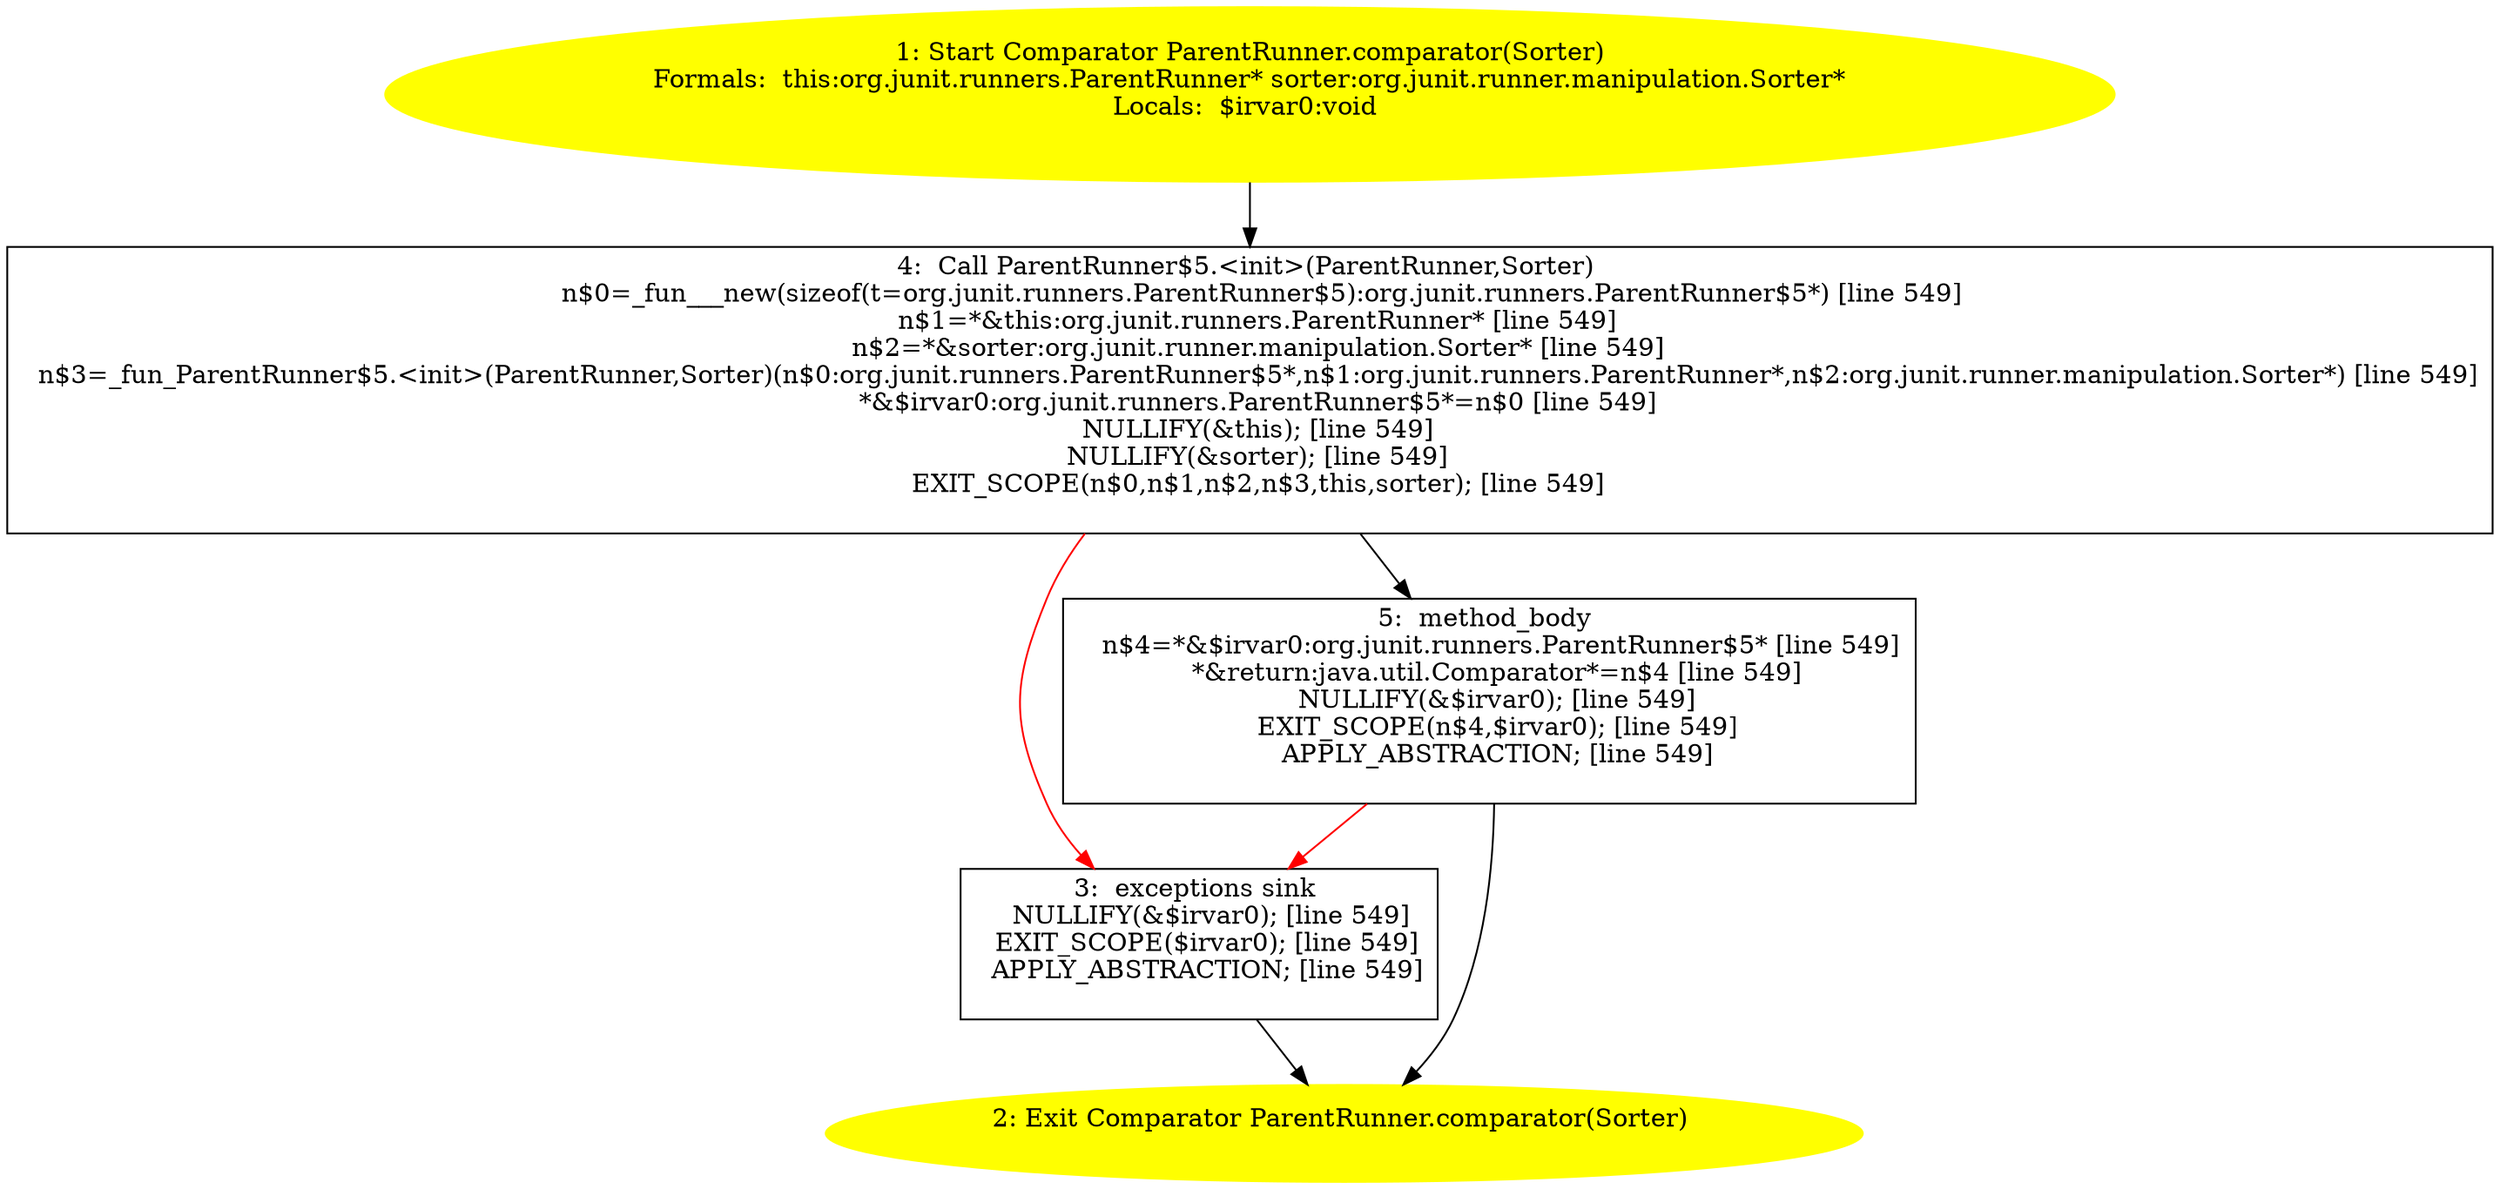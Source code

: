/* @generated */
digraph cfg {
"org.junit.runners.ParentRunner.comparator(org.junit.runner.manipulation.Sorter):java.util.Comparator.b173e48ac9f269d0d2c6796846a0a7da_1" [label="1: Start Comparator ParentRunner.comparator(Sorter)\nFormals:  this:org.junit.runners.ParentRunner* sorter:org.junit.runner.manipulation.Sorter*\nLocals:  $irvar0:void \n  " color=yellow style=filled]
	

	 "org.junit.runners.ParentRunner.comparator(org.junit.runner.manipulation.Sorter):java.util.Comparator.b173e48ac9f269d0d2c6796846a0a7da_1" -> "org.junit.runners.ParentRunner.comparator(org.junit.runner.manipulation.Sorter):java.util.Comparator.b173e48ac9f269d0d2c6796846a0a7da_4" ;
"org.junit.runners.ParentRunner.comparator(org.junit.runner.manipulation.Sorter):java.util.Comparator.b173e48ac9f269d0d2c6796846a0a7da_2" [label="2: Exit Comparator ParentRunner.comparator(Sorter) \n  " color=yellow style=filled]
	

"org.junit.runners.ParentRunner.comparator(org.junit.runner.manipulation.Sorter):java.util.Comparator.b173e48ac9f269d0d2c6796846a0a7da_3" [label="3:  exceptions sink \n   NULLIFY(&$irvar0); [line 549]\n  EXIT_SCOPE($irvar0); [line 549]\n  APPLY_ABSTRACTION; [line 549]\n " shape="box"]
	

	 "org.junit.runners.ParentRunner.comparator(org.junit.runner.manipulation.Sorter):java.util.Comparator.b173e48ac9f269d0d2c6796846a0a7da_3" -> "org.junit.runners.ParentRunner.comparator(org.junit.runner.manipulation.Sorter):java.util.Comparator.b173e48ac9f269d0d2c6796846a0a7da_2" ;
"org.junit.runners.ParentRunner.comparator(org.junit.runner.manipulation.Sorter):java.util.Comparator.b173e48ac9f269d0d2c6796846a0a7da_4" [label="4:  Call ParentRunner$5.<init>(ParentRunner,Sorter) \n   n$0=_fun___new(sizeof(t=org.junit.runners.ParentRunner$5):org.junit.runners.ParentRunner$5*) [line 549]\n  n$1=*&this:org.junit.runners.ParentRunner* [line 549]\n  n$2=*&sorter:org.junit.runner.manipulation.Sorter* [line 549]\n  n$3=_fun_ParentRunner$5.<init>(ParentRunner,Sorter)(n$0:org.junit.runners.ParentRunner$5*,n$1:org.junit.runners.ParentRunner*,n$2:org.junit.runner.manipulation.Sorter*) [line 549]\n  *&$irvar0:org.junit.runners.ParentRunner$5*=n$0 [line 549]\n  NULLIFY(&this); [line 549]\n  NULLIFY(&sorter); [line 549]\n  EXIT_SCOPE(n$0,n$1,n$2,n$3,this,sorter); [line 549]\n " shape="box"]
	

	 "org.junit.runners.ParentRunner.comparator(org.junit.runner.manipulation.Sorter):java.util.Comparator.b173e48ac9f269d0d2c6796846a0a7da_4" -> "org.junit.runners.ParentRunner.comparator(org.junit.runner.manipulation.Sorter):java.util.Comparator.b173e48ac9f269d0d2c6796846a0a7da_5" ;
	 "org.junit.runners.ParentRunner.comparator(org.junit.runner.manipulation.Sorter):java.util.Comparator.b173e48ac9f269d0d2c6796846a0a7da_4" -> "org.junit.runners.ParentRunner.comparator(org.junit.runner.manipulation.Sorter):java.util.Comparator.b173e48ac9f269d0d2c6796846a0a7da_3" [color="red" ];
"org.junit.runners.ParentRunner.comparator(org.junit.runner.manipulation.Sorter):java.util.Comparator.b173e48ac9f269d0d2c6796846a0a7da_5" [label="5:  method_body \n   n$4=*&$irvar0:org.junit.runners.ParentRunner$5* [line 549]\n  *&return:java.util.Comparator*=n$4 [line 549]\n  NULLIFY(&$irvar0); [line 549]\n  EXIT_SCOPE(n$4,$irvar0); [line 549]\n  APPLY_ABSTRACTION; [line 549]\n " shape="box"]
	

	 "org.junit.runners.ParentRunner.comparator(org.junit.runner.manipulation.Sorter):java.util.Comparator.b173e48ac9f269d0d2c6796846a0a7da_5" -> "org.junit.runners.ParentRunner.comparator(org.junit.runner.manipulation.Sorter):java.util.Comparator.b173e48ac9f269d0d2c6796846a0a7da_2" ;
	 "org.junit.runners.ParentRunner.comparator(org.junit.runner.manipulation.Sorter):java.util.Comparator.b173e48ac9f269d0d2c6796846a0a7da_5" -> "org.junit.runners.ParentRunner.comparator(org.junit.runner.manipulation.Sorter):java.util.Comparator.b173e48ac9f269d0d2c6796846a0a7da_3" [color="red" ];
}
